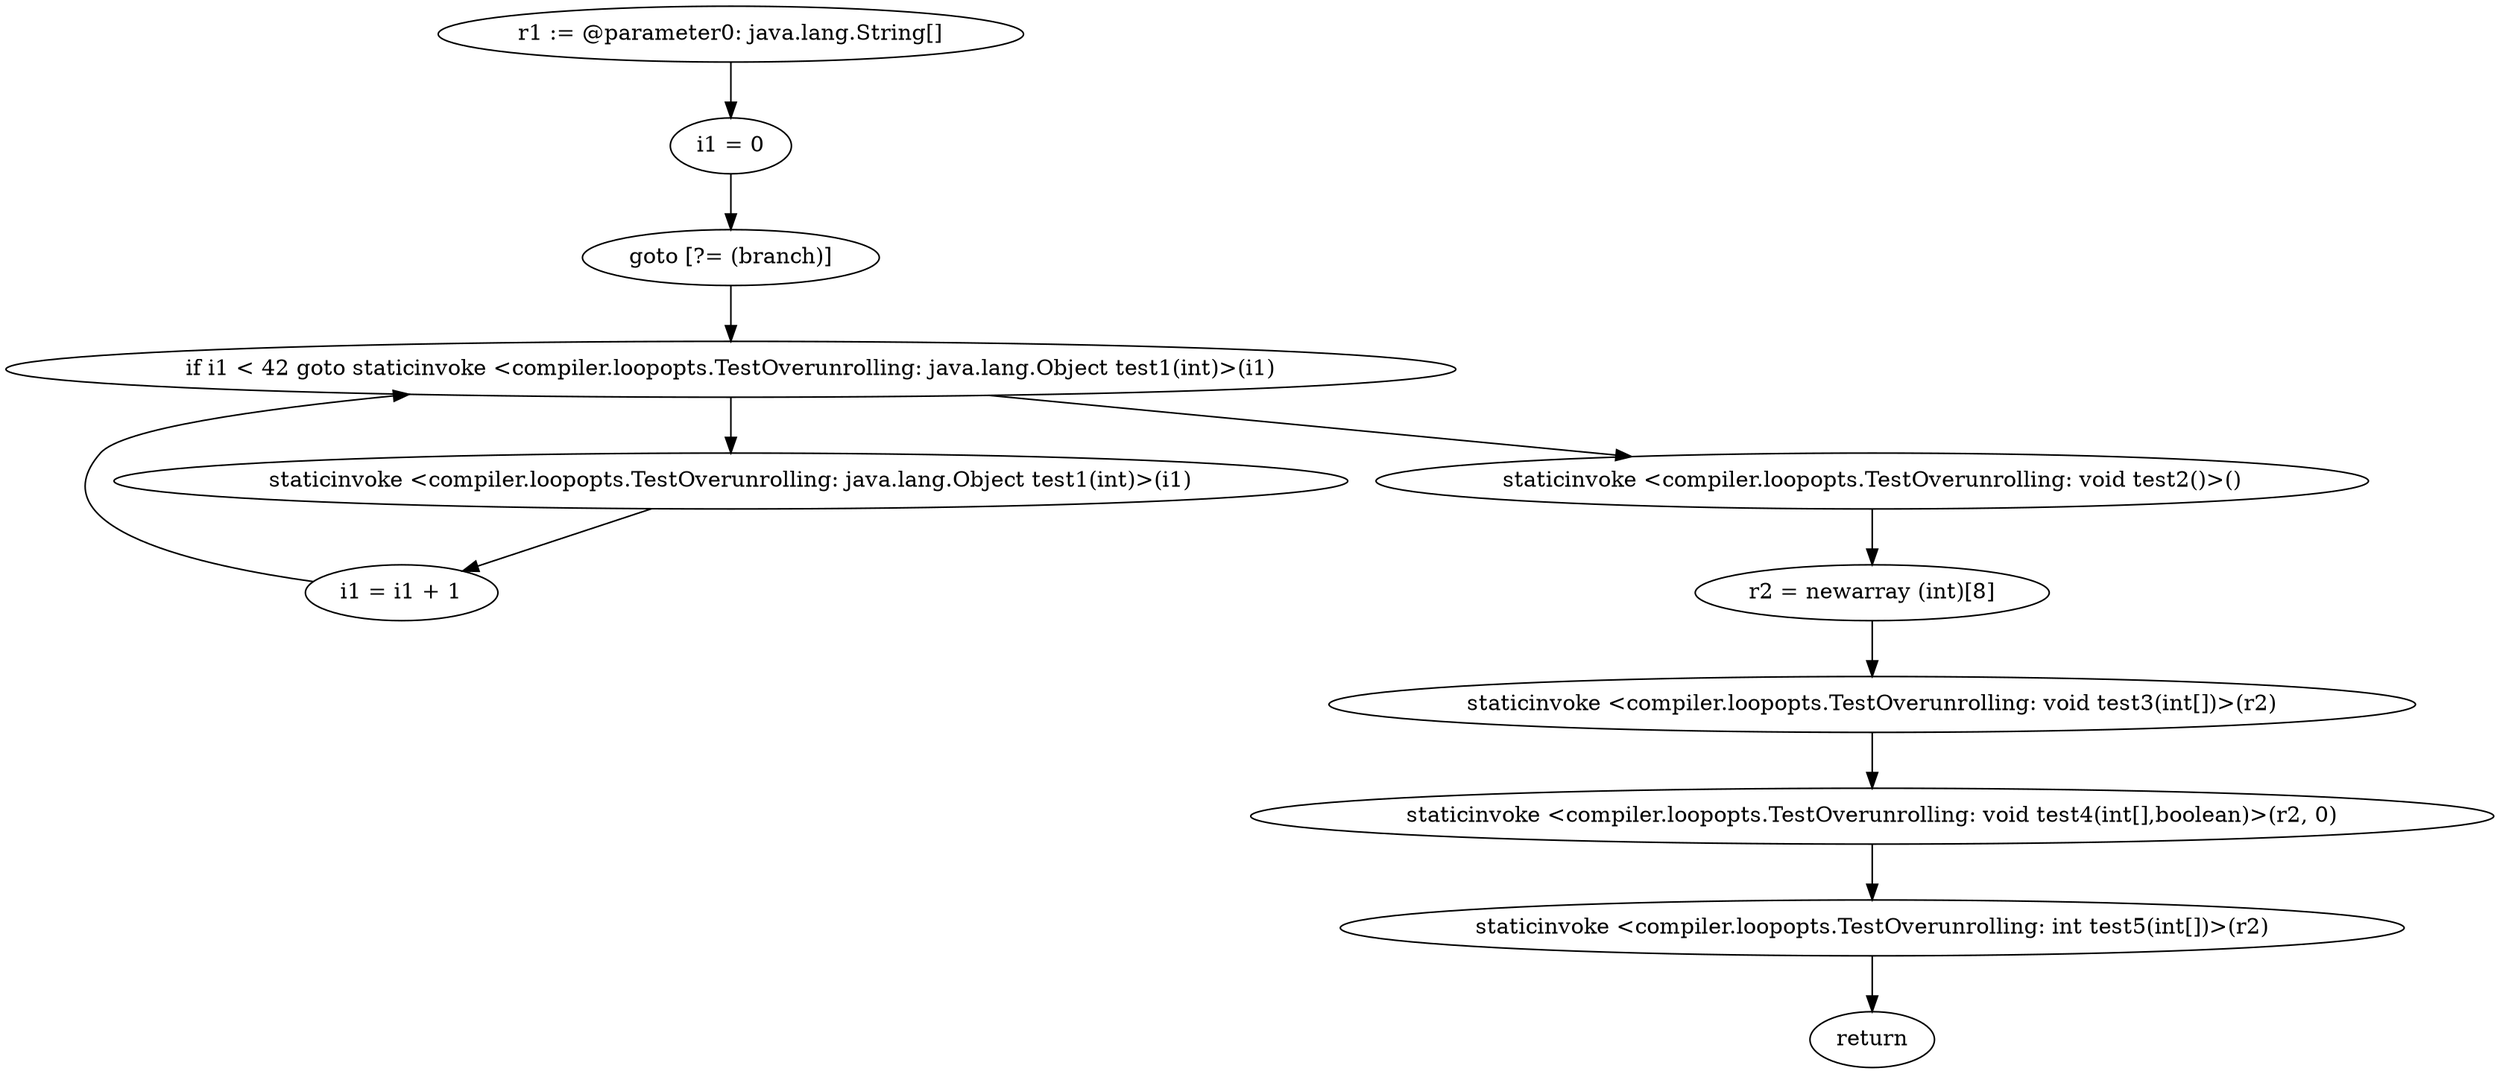 digraph "unitGraph" {
    "r1 := @parameter0: java.lang.String[]"
    "i1 = 0"
    "goto [?= (branch)]"
    "staticinvoke <compiler.loopopts.TestOverunrolling: java.lang.Object test1(int)>(i1)"
    "i1 = i1 + 1"
    "if i1 < 42 goto staticinvoke <compiler.loopopts.TestOverunrolling: java.lang.Object test1(int)>(i1)"
    "staticinvoke <compiler.loopopts.TestOverunrolling: void test2()>()"
    "r2 = newarray (int)[8]"
    "staticinvoke <compiler.loopopts.TestOverunrolling: void test3(int[])>(r2)"
    "staticinvoke <compiler.loopopts.TestOverunrolling: void test4(int[],boolean)>(r2, 0)"
    "staticinvoke <compiler.loopopts.TestOverunrolling: int test5(int[])>(r2)"
    "return"
    "r1 := @parameter0: java.lang.String[]"->"i1 = 0";
    "i1 = 0"->"goto [?= (branch)]";
    "goto [?= (branch)]"->"if i1 < 42 goto staticinvoke <compiler.loopopts.TestOverunrolling: java.lang.Object test1(int)>(i1)";
    "staticinvoke <compiler.loopopts.TestOverunrolling: java.lang.Object test1(int)>(i1)"->"i1 = i1 + 1";
    "i1 = i1 + 1"->"if i1 < 42 goto staticinvoke <compiler.loopopts.TestOverunrolling: java.lang.Object test1(int)>(i1)";
    "if i1 < 42 goto staticinvoke <compiler.loopopts.TestOverunrolling: java.lang.Object test1(int)>(i1)"->"staticinvoke <compiler.loopopts.TestOverunrolling: void test2()>()";
    "if i1 < 42 goto staticinvoke <compiler.loopopts.TestOverunrolling: java.lang.Object test1(int)>(i1)"->"staticinvoke <compiler.loopopts.TestOverunrolling: java.lang.Object test1(int)>(i1)";
    "staticinvoke <compiler.loopopts.TestOverunrolling: void test2()>()"->"r2 = newarray (int)[8]";
    "r2 = newarray (int)[8]"->"staticinvoke <compiler.loopopts.TestOverunrolling: void test3(int[])>(r2)";
    "staticinvoke <compiler.loopopts.TestOverunrolling: void test3(int[])>(r2)"->"staticinvoke <compiler.loopopts.TestOverunrolling: void test4(int[],boolean)>(r2, 0)";
    "staticinvoke <compiler.loopopts.TestOverunrolling: void test4(int[],boolean)>(r2, 0)"->"staticinvoke <compiler.loopopts.TestOverunrolling: int test5(int[])>(r2)";
    "staticinvoke <compiler.loopopts.TestOverunrolling: int test5(int[])>(r2)"->"return";
}
